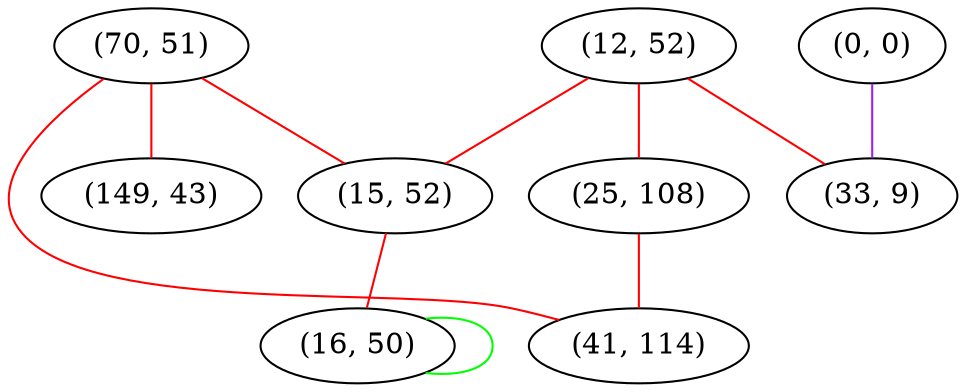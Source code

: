 graph "" {
"(70, 51)";
"(12, 52)";
"(15, 52)";
"(25, 108)";
"(0, 0)";
"(33, 9)";
"(149, 43)";
"(41, 114)";
"(16, 50)";
"(70, 51)" -- "(41, 114)"  [color=red, key=0, weight=1];
"(70, 51)" -- "(15, 52)"  [color=red, key=0, weight=1];
"(70, 51)" -- "(149, 43)"  [color=red, key=0, weight=1];
"(12, 52)" -- "(15, 52)"  [color=red, key=0, weight=1];
"(12, 52)" -- "(33, 9)"  [color=red, key=0, weight=1];
"(12, 52)" -- "(25, 108)"  [color=red, key=0, weight=1];
"(15, 52)" -- "(16, 50)"  [color=red, key=0, weight=1];
"(25, 108)" -- "(41, 114)"  [color=red, key=0, weight=1];
"(0, 0)" -- "(33, 9)"  [color=purple, key=0, weight=4];
"(16, 50)" -- "(16, 50)"  [color=green, key=0, weight=2];
}
